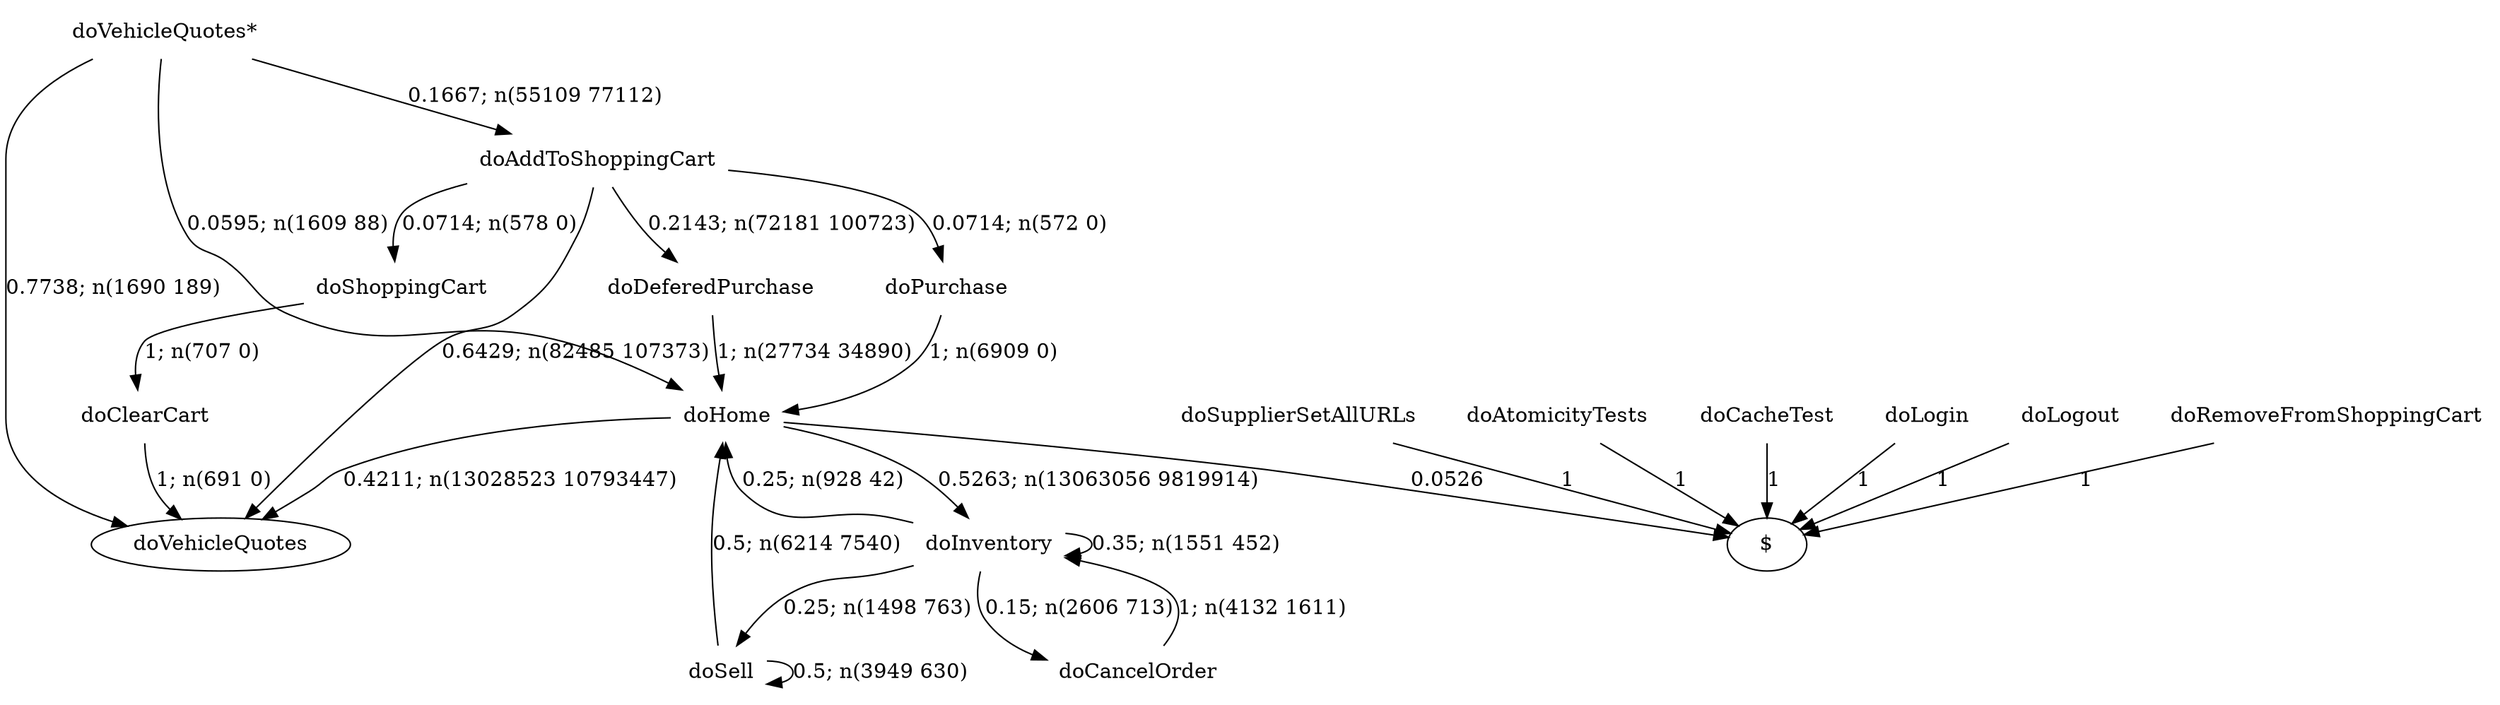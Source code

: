 digraph G {"doVehicleQuotes*" [label="doVehicleQuotes*",shape=none];"doSupplierSetAllURLs" [label="doSupplierSetAllURLs",shape=none];"doAtomicityTests" [label="doAtomicityTests",shape=none];"doCacheTest" [label="doCacheTest",shape=none];"doLogin" [label="doLogin",shape=none];"doAddToShoppingCart" [label="doAddToShoppingCart",shape=none];"doDeferedPurchase" [label="doDeferedPurchase",shape=none];"doHome" [label="doHome",shape=none];"doShoppingCart" [label="doShoppingCart",shape=none];"doClearCart" [label="doClearCart",shape=none];"doPurchase" [label="doPurchase",shape=none];"doInventory" [label="doInventory",shape=none];"doSell" [label="doSell",shape=none];"doLogout" [label="doLogout",shape=none];"doCancelOrder" [label="doCancelOrder",shape=none];"doRemoveFromShoppingCart" [label="doRemoveFromShoppingCart",shape=none];"doVehicleQuotes*"->"doVehicleQuotes" [style=solid,label="0.7738; n(1690 189)"];"doVehicleQuotes*"->"doAddToShoppingCart" [style=solid,label="0.1667; n(55109 77112)"];"doVehicleQuotes*"->"doHome" [style=solid,label="0.0595; n(1609 88)"];"doSupplierSetAllURLs"->"$" [style=solid,label="1"];"doAtomicityTests"->"$" [style=solid,label="1"];"doCacheTest"->"$" [style=solid,label="1"];"doLogin"->"$" [style=solid,label="1"];"doAddToShoppingCart"->"doVehicleQuotes" [style=solid,label="0.6429; n(82485 107373)"];"doAddToShoppingCart"->"doDeferedPurchase" [style=solid,label="0.2143; n(72181 100723)"];"doAddToShoppingCart"->"doShoppingCart" [style=solid,label="0.0714; n(578 0)"];"doAddToShoppingCart"->"doPurchase" [style=solid,label="0.0714; n(572 0)"];"doDeferedPurchase"->"doHome" [style=solid,label="1; n(27734 34890)"];"doHome"->"doVehicleQuotes" [style=solid,label="0.4211; n(13028523 10793447)"];"doHome"->"doInventory" [style=solid,label="0.5263; n(13063056 9819914)"];"doHome"->"$" [style=solid,label="0.0526"];"doShoppingCart"->"doClearCart" [style=solid,label="1; n(707 0)"];"doClearCart"->"doVehicleQuotes" [style=solid,label="1; n(691 0)"];"doPurchase"->"doHome" [style=solid,label="1; n(6909 0)"];"doInventory"->"doHome" [style=solid,label="0.25; n(928 42)"];"doInventory"->"doInventory" [style=solid,label="0.35; n(1551 452)"];"doInventory"->"doSell" [style=solid,label="0.25; n(1498 763)"];"doInventory"->"doCancelOrder" [style=solid,label="0.15; n(2606 713)"];"doSell"->"doHome" [style=solid,label="0.5; n(6214 7540)"];"doSell"->"doSell" [style=solid,label="0.5; n(3949 630)"];"doLogout"->"$" [style=solid,label="1"];"doCancelOrder"->"doInventory" [style=solid,label="1; n(4132 1611)"];"doRemoveFromShoppingCart"->"$" [style=solid,label="1"];}